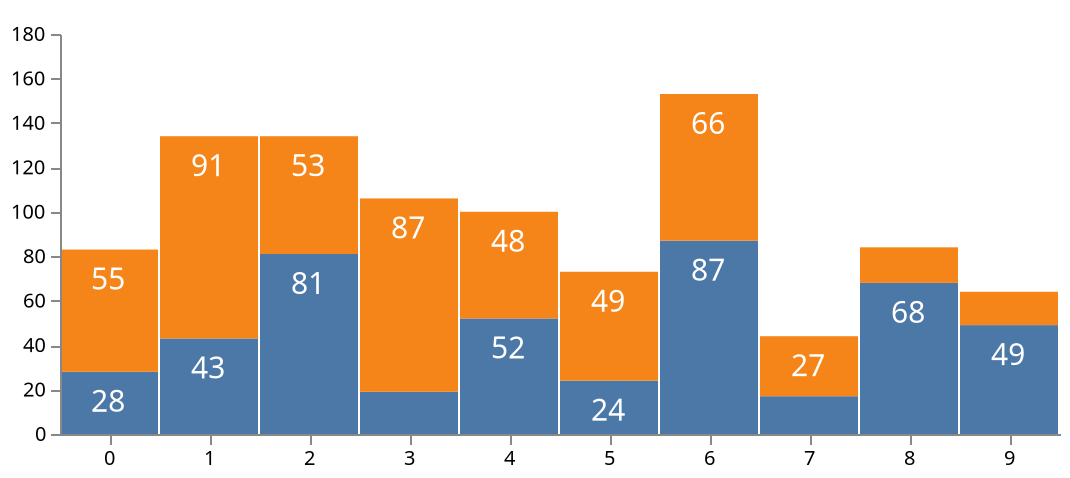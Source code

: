 {
  "$schema": "https://vega.github.io/schema/vega/v4.json",
  "width": 500,
  "height": 200,
  "padding": 5,

  "data": [
    {
      "name": "table",
      "values": [
        { "x": 0, "y": 28, "c": 0 },
        { "x": 0, "y": 55, "c": 1 },
        { "x": 1, "y": 43, "c": 0 },
        { "x": 1, "y": 91, "c": 1 },
        { "x": 2, "y": 81, "c": 0 },
        { "x": 2, "y": 53, "c": 1 },
        { "x": 3, "y": 19, "c": 0 },
        { "x": 3, "y": 87, "c": 1 },
        { "x": 4, "y": 52, "c": 0 },
        { "x": 4, "y": 48, "c": 1 },
        { "x": 5, "y": 24, "c": 0 },
        { "x": 5, "y": 49, "c": 1 },
        { "x": 6, "y": 87, "c": 0 },
        { "x": 6, "y": 66, "c": 1 },
        { "x": 7, "y": 17, "c": 0 },
        { "x": 7, "y": 27, "c": 1 },
        { "x": 8, "y": 68, "c": 0 },
        { "x": 8, "y": 16, "c": 1 },
        { "x": 9, "y": 49, "c": 0 },
        { "x": 9, "y": 15, "c": 1 }
      ],
      "transform": [
        {
          "type": "stack",
          "groupby": ["x"],
          "sort": { "field": "c" },
          "field": "y"
        }
      ]
    }
  ],

  "scales": [
    {
      "name": "x",
      "type": "band",
      "range": "width",
      "domain": { "data": "table", "field": "x" }
    },
    {
      "name": "y",
      "type": "linear",
      "range": "height",
      "nice": true,
      "zero": true,
      "domain": [0, 180]
    },
    {
      "name": "color",
      "type": "ordinal",
      "range": "category",
      "domain": { "data": "table", "field": "c" }
    }
  ],

  "axes": [
    { "orient": "bottom", "scale": "x", "zindex": 1 },
    { "orient": "left", "scale": "y", "zindex": 1 }
  ],

  "marks": [
    {
      "type": "rect",
      "name": "baseRect",
      "from": { "data": "table" },
      "encode": {
        "enter": {
          "x": { "scale": "x", "field": "x" },
          "width": { "scale": "x", "band": 1, "offset": -1 },
          "y": { "scale": "y", "field": "y0" },
          "y2": { "scale": "y", "field": "y1" },
          "fill": { "scale": "color", "field": "c" }
        },
        "update": {
          "fillOpacity": { "value": 1 }
        },
        "hover": {
          "fillOpacity": { "value": 0.5 }
        }
      }
    },
    {
      "type": "text",
      "from": { "data": "baseRect" },
      "encode": {
        "enter": {
          "x": { "field": "x" },
          "y": { "field": "y" },
          "text": { "field": "datum.y" },
          "fontSize": { "value": 15 },
          "fill": {"value": "#fff"}
        }
      },
      "transform": [
        {
          "type": "label",
          "size": [500, 200],
          "anchor": ["top"],
          "offset": [-8]
        }
      ]
    }
  ]
}
